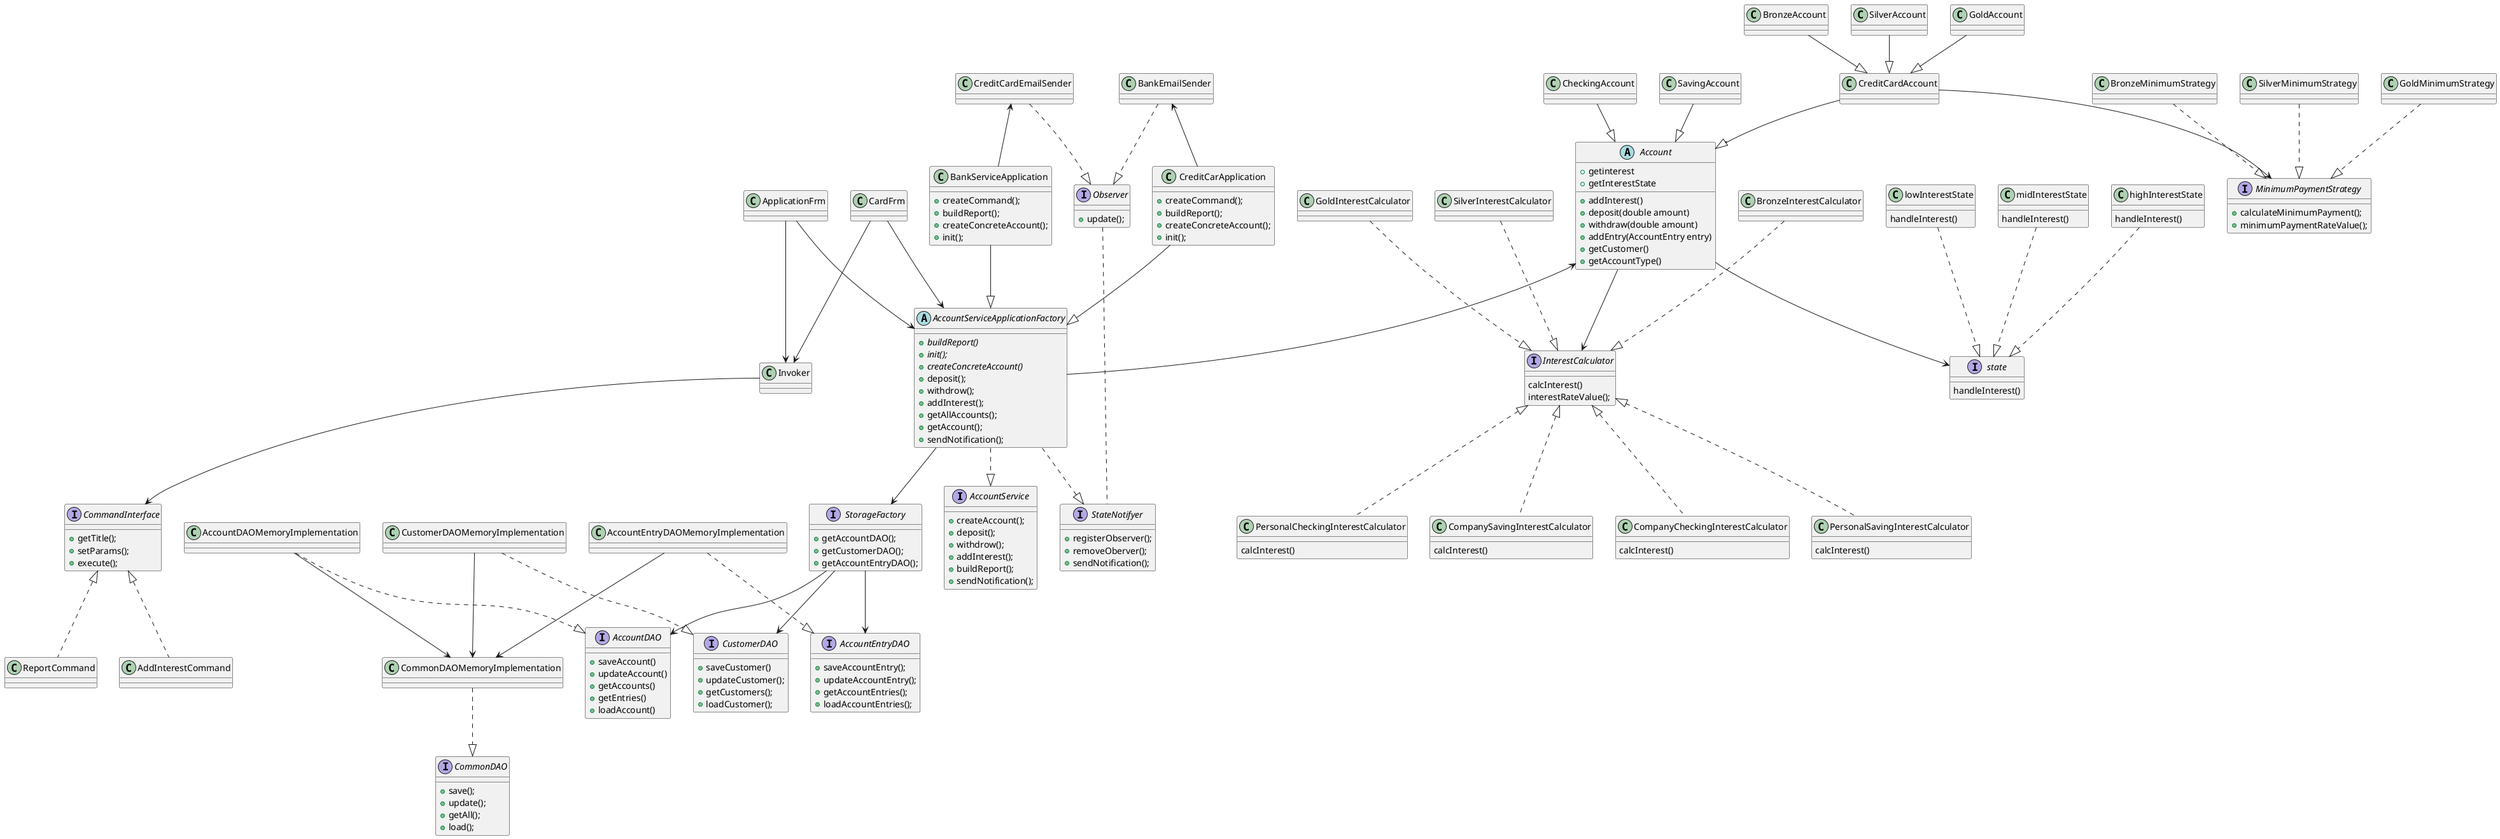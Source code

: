 @startuml
'https://plantuml.com/class-diagram

interface AccountService {
    +createAccount();
    +deposit();
    +withdrow();
    +addInterest();
    +buildReport();
    +sendNotification();
}

abstract AccountServiceApplicationFactory{
    +{abstract}buildReport()
    +{abstract}init();
    +{abstract}createConcreteAccount()
    +deposit();
    +withdrow();
    +addInterest();
    +getAllAccounts();
    +getAccount();
    +sendNotification();
}

class Invoker {}
interface CommandInterface{
    +getTitle();
    +setParams();
    +execute();
}

CommandInterface <|.. ReportCommand
CommandInterface <|.. AddInterestCommand


Invoker --> CommandInterface
ApplicationFrm --> Invoker
ApplicationFrm --> AccountServiceApplicationFactory

CardFrm --> Invoker
CardFrm --> AccountServiceApplicationFactory

class CreditCarApplication {
    +createCommand();
    +buildReport();
    +createConcreteAccount();
    +init();
}

class BankServiceApplication {
    +createCommand();
    +buildReport();
    +createConcreteAccount();
    +init();
}

interface StorageFactory {
    +getAccountDAO();
    +getCustomerDAO();
    +getAccountEntryDAO();
}
StorageFactory --> AccountDAO
StorageFactory --> CustomerDAO
StorageFactory --> AccountEntryDAO
interface AccountDAO {
    +saveAccount()
    +updateAccount()
    +getAccounts()
    +getEntries()
    +loadAccount()
}

interface CustomerDAO {
    +saveCustomer()
    +updateCustomer();
    +getCustomers();
    +loadCustomer();
}
interface AccountEntryDAO {
    +saveAccountEntry();
    +updateAccountEntry();
    +getAccountEntries();
    +loadAccountEntries();
}

interface CommonDAO {
    +save();
    +update();
    +getAll();
    +load();
}
class CommonDAOMemoryImplementation
CommonDAOMemoryImplementation ..|> CommonDAO

AccountDAOMemoryImplementation ..|> AccountDAO
AccountDAOMemoryImplementation --> CommonDAOMemoryImplementation

CustomerDAOMemoryImplementation ..|> CustomerDAO
CustomerDAOMemoryImplementation --> CommonDAOMemoryImplementation

AccountEntryDAOMemoryImplementation ..|> AccountEntryDAO
AccountEntryDAOMemoryImplementation --> CommonDAOMemoryImplementation

'new Account product with subclasses
abstract Account{
+getinterest
+getInterestState
+addInterest()
+deposit(double amount)
+withdraw(double amount)
+addEntry(AccountEntry entry)
+getCustomer()
+getAccountType()
}
class CheckingAccount
class SavingAccount


 interface InterestCalculator{
 calcInterest()
 interestRateValue();
 }
 class PersonalSavingInterestCalculator{
 calcInterest()
 }
 class PersonalCheckingInterestCalculator{
 calcInterest()
 }
 class CompanySavingInterestCalculator{
 calcInterest()
 }
 class CompanyCheckingInterestCalculator{
 calcInterest()
 }
 class BronzeInterestCalculator
 class GoldInterestCalculator
 class SilverInterestCalculator

BronzeInterestCalculator ..|> InterestCalculator
SilverInterestCalculator ..|> InterestCalculator
GoldInterestCalculator ..|> InterestCalculator

interface MinimumPaymentStrategy {
    +calculateMinimumPayment();
    +minimumPaymentRateValue();
}

BronzeMinimumStrategy ..|> MinimumPaymentStrategy
SilverMinimumStrategy..|> MinimumPaymentStrategy
GoldMinimumStrategy..|> MinimumPaymentStrategy


CreditCardAccount --|> Account
BronzeAccount --|>CreditCardAccount
SilverAccount --|> CreditCardAccount
GoldAccount --|> CreditCardAccount

CreditCardAccount --> MinimumPaymentStrategy
 interface state{
 handleInterest()
 }

 class lowInterestState{
 handleInterest()
 }
 class midInterestState{
 handleInterest()
 }
 class highInterestState{
 handleInterest()
 }

'diagram
CheckingAccount --|> Account
SavingAccount --|> Account


'Observer pattern for notifiyer
interface StateNotifyer {
    +registerObserver();
    +removeOberver();
    +sendNotification();
}

Interface Observer {
    +update();
}


class CreditCardEmailSender

Observer .. StateNotifyer
CreditCardEmailSender ..|> Observer
CreditCardEmailSender <--BankServiceApplication
BankEmailSender <--CreditCarApplication
BankEmailSender ..|> Observer

AccountServiceApplicationFactory ..|> StateNotifyer


AccountServiceApplicationFactory ..|> AccountService
BankServiceApplication --|> AccountServiceApplicationFactory
CreditCarApplication --|> AccountServiceApplicationFactory

AccountServiceApplicationFactory --> StorageFactory
Account <-- AccountServiceApplicationFactory

 Account -->InterestCalculator
Account --> state
  lowInterestState ..|> state
  midInterestState ..|> state
  highInterestState ..|> state
 InterestCalculator <|..PersonalSavingInterestCalculator
 InterestCalculator <|..PersonalCheckingInterestCalculator
 InterestCalculator <|..CompanySavingInterestCalculator
 InterestCalculator <|..CompanyCheckingInterestCalculator

@enduml